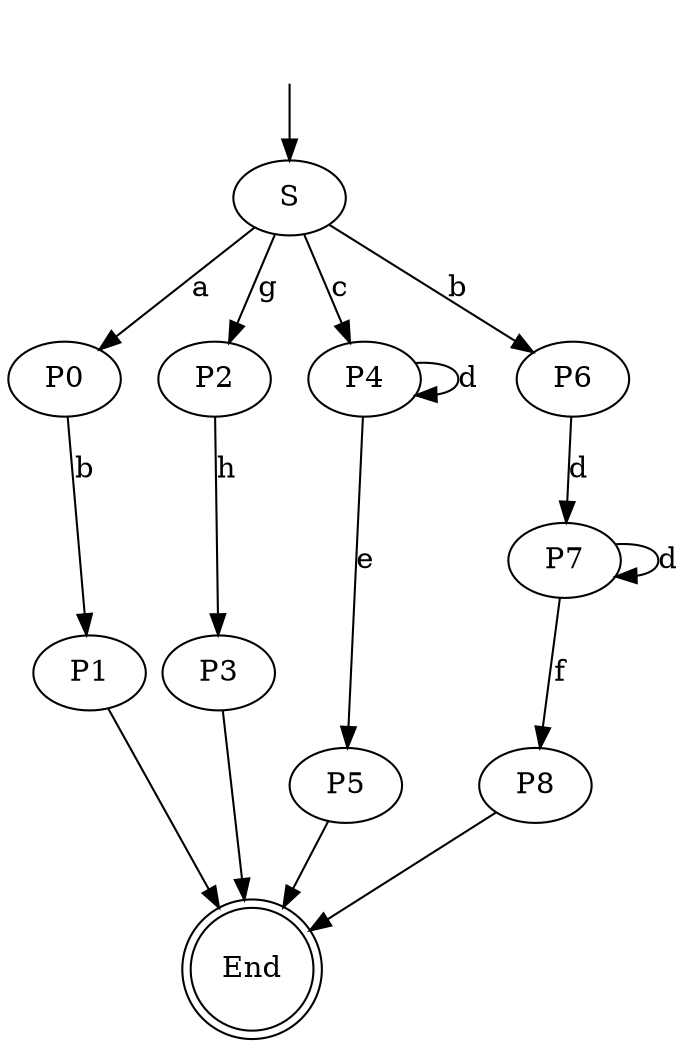 digraph H{
invis1[style="invis"]; 
start[label="S"]; 
End[label="End",shape=circle,peripheries=2];
invis1->start;
start->P0[label="a"];
P0->P1[label="b"];
P1->End;
start->P2[label="g"];
P2->P3[label="h"];
P3->End;
start->P4[label="c"];
P4->P4[label="d"];
P4->P5[label="e"];
P5->End;
start->P6[label="b"];
P6->P7[label="d"];
P7->P7[label="d"];
P7->P8[label="f"];
P8->End;

}
